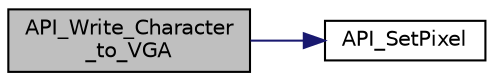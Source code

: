 digraph "API_Write_Character_to_VGA"
{
 // LATEX_PDF_SIZE
  edge [fontname="Helvetica",fontsize="10",labelfontname="Helvetica",labelfontsize="10"];
  node [fontname="Helvetica",fontsize="10",shape=record];
  rankdir="LR";
  Node1 [label="API_Write_Character\l_to_VGA",height=0.2,width=0.4,color="black", fillcolor="grey75", style="filled", fontcolor="black",tooltip="This function writes a received bitmap to the VGA RAM."];
  Node1 -> Node2 [color="midnightblue",fontsize="10",style="solid"];
  Node2 [label="API_SetPixel",height=0.2,width=0.4,color="black", fillcolor="white", style="filled",URL="$_v_g_a__core_8c.html#a2e5f4ee3788504643af7c5b5e25ec667",tooltip="This function sets the color of a single pixel."];
}
